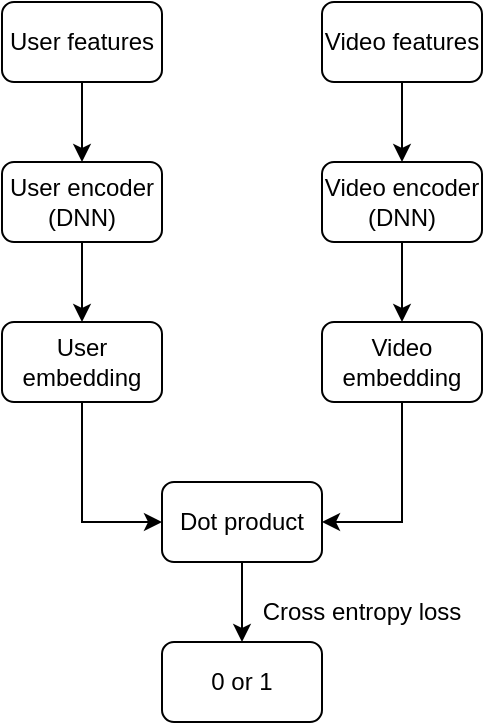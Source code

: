 <mxfile version="28.2.1">
  <diagram id="JIO4U5yVURzNJD8ckPtT" name="Page-1">
    <mxGraphModel dx="976" dy="568" grid="1" gridSize="10" guides="1" tooltips="1" connect="1" arrows="1" fold="1" page="1" pageScale="1" pageWidth="850" pageHeight="1100" math="0" shadow="0">
      <root>
        <mxCell id="0" />
        <mxCell id="1" parent="0" />
        <mxCell id="3N6jDrJs5VvBqMs8UMTL-9" style="edgeStyle=orthogonalEdgeStyle;rounded=0;orthogonalLoop=1;jettySize=auto;html=1;exitX=0.5;exitY=1;exitDx=0;exitDy=0;entryX=0.5;entryY=0;entryDx=0;entryDy=0;" parent="1" source="3N6jDrJs5VvBqMs8UMTL-1" target="3N6jDrJs5VvBqMs8UMTL-3" edge="1">
          <mxGeometry relative="1" as="geometry" />
        </mxCell>
        <mxCell id="3N6jDrJs5VvBqMs8UMTL-1" value="User features" style="rounded=1;whiteSpace=wrap;html=1;" parent="1" vertex="1">
          <mxGeometry x="80" y="80" width="80" height="40" as="geometry" />
        </mxCell>
        <mxCell id="3N6jDrJs5VvBqMs8UMTL-10" style="edgeStyle=orthogonalEdgeStyle;rounded=0;orthogonalLoop=1;jettySize=auto;html=1;exitX=0.5;exitY=1;exitDx=0;exitDy=0;" parent="1" source="3N6jDrJs5VvBqMs8UMTL-2" target="3N6jDrJs5VvBqMs8UMTL-4" edge="1">
          <mxGeometry relative="1" as="geometry" />
        </mxCell>
        <mxCell id="3N6jDrJs5VvBqMs8UMTL-2" value="Video features" style="rounded=1;whiteSpace=wrap;html=1;" parent="1" vertex="1">
          <mxGeometry x="240" y="80" width="80" height="40" as="geometry" />
        </mxCell>
        <mxCell id="3N6jDrJs5VvBqMs8UMTL-11" style="edgeStyle=orthogonalEdgeStyle;rounded=0;orthogonalLoop=1;jettySize=auto;html=1;exitX=0.5;exitY=1;exitDx=0;exitDy=0;entryX=0.5;entryY=0;entryDx=0;entryDy=0;" parent="1" source="3N6jDrJs5VvBqMs8UMTL-3" target="3N6jDrJs5VvBqMs8UMTL-5" edge="1">
          <mxGeometry relative="1" as="geometry" />
        </mxCell>
        <mxCell id="3N6jDrJs5VvBqMs8UMTL-3" value="User encoder (DNN)" style="rounded=1;whiteSpace=wrap;html=1;" parent="1" vertex="1">
          <mxGeometry x="80" y="160" width="80" height="40" as="geometry" />
        </mxCell>
        <mxCell id="3N6jDrJs5VvBqMs8UMTL-12" style="edgeStyle=orthogonalEdgeStyle;rounded=0;orthogonalLoop=1;jettySize=auto;html=1;exitX=0.5;exitY=1;exitDx=0;exitDy=0;entryX=0.5;entryY=0;entryDx=0;entryDy=0;" parent="1" source="3N6jDrJs5VvBqMs8UMTL-4" target="3N6jDrJs5VvBqMs8UMTL-6" edge="1">
          <mxGeometry relative="1" as="geometry" />
        </mxCell>
        <mxCell id="3N6jDrJs5VvBqMs8UMTL-4" value="Video encoder (DNN)" style="rounded=1;whiteSpace=wrap;html=1;" parent="1" vertex="1">
          <mxGeometry x="240" y="160" width="80" height="40" as="geometry" />
        </mxCell>
        <mxCell id="B-2CTtAVJmB1Dhh2_nU3-1" style="edgeStyle=orthogonalEdgeStyle;rounded=0;orthogonalLoop=1;jettySize=auto;html=1;exitX=0.5;exitY=1;exitDx=0;exitDy=0;entryX=0;entryY=0.5;entryDx=0;entryDy=0;" edge="1" parent="1" source="3N6jDrJs5VvBqMs8UMTL-5" target="3N6jDrJs5VvBqMs8UMTL-7">
          <mxGeometry relative="1" as="geometry" />
        </mxCell>
        <mxCell id="3N6jDrJs5VvBqMs8UMTL-5" value="User embedding" style="rounded=1;whiteSpace=wrap;html=1;" parent="1" vertex="1">
          <mxGeometry x="80" y="240" width="80" height="40" as="geometry" />
        </mxCell>
        <mxCell id="B-2CTtAVJmB1Dhh2_nU3-2" style="edgeStyle=orthogonalEdgeStyle;rounded=0;orthogonalLoop=1;jettySize=auto;html=1;exitX=0.5;exitY=1;exitDx=0;exitDy=0;entryX=1;entryY=0.5;entryDx=0;entryDy=0;" edge="1" parent="1" source="3N6jDrJs5VvBqMs8UMTL-6" target="3N6jDrJs5VvBqMs8UMTL-7">
          <mxGeometry relative="1" as="geometry" />
        </mxCell>
        <mxCell id="3N6jDrJs5VvBqMs8UMTL-6" value="Video embedding" style="rounded=1;whiteSpace=wrap;html=1;" parent="1" vertex="1">
          <mxGeometry x="240" y="240" width="80" height="40" as="geometry" />
        </mxCell>
        <mxCell id="3N6jDrJs5VvBqMs8UMTL-15" style="edgeStyle=orthogonalEdgeStyle;rounded=0;orthogonalLoop=1;jettySize=auto;html=1;exitX=0.5;exitY=1;exitDx=0;exitDy=0;entryX=0.5;entryY=0;entryDx=0;entryDy=0;" parent="1" source="3N6jDrJs5VvBqMs8UMTL-7" target="3N6jDrJs5VvBqMs8UMTL-8" edge="1">
          <mxGeometry relative="1" as="geometry" />
        </mxCell>
        <mxCell id="3N6jDrJs5VvBqMs8UMTL-7" value="Dot product" style="rounded=1;whiteSpace=wrap;html=1;" parent="1" vertex="1">
          <mxGeometry x="160" y="320" width="80" height="40" as="geometry" />
        </mxCell>
        <mxCell id="3N6jDrJs5VvBqMs8UMTL-8" value="0 or 1" style="rounded=1;whiteSpace=wrap;html=1;" parent="1" vertex="1">
          <mxGeometry x="160" y="400" width="80" height="40" as="geometry" />
        </mxCell>
        <mxCell id="3N6jDrJs5VvBqMs8UMTL-16" value="Cross entropy loss" style="text;html=1;strokeColor=none;fillColor=none;align=center;verticalAlign=middle;whiteSpace=wrap;rounded=0;" parent="1" vertex="1">
          <mxGeometry x="200" y="370" width="120" height="30" as="geometry" />
        </mxCell>
      </root>
    </mxGraphModel>
  </diagram>
</mxfile>
